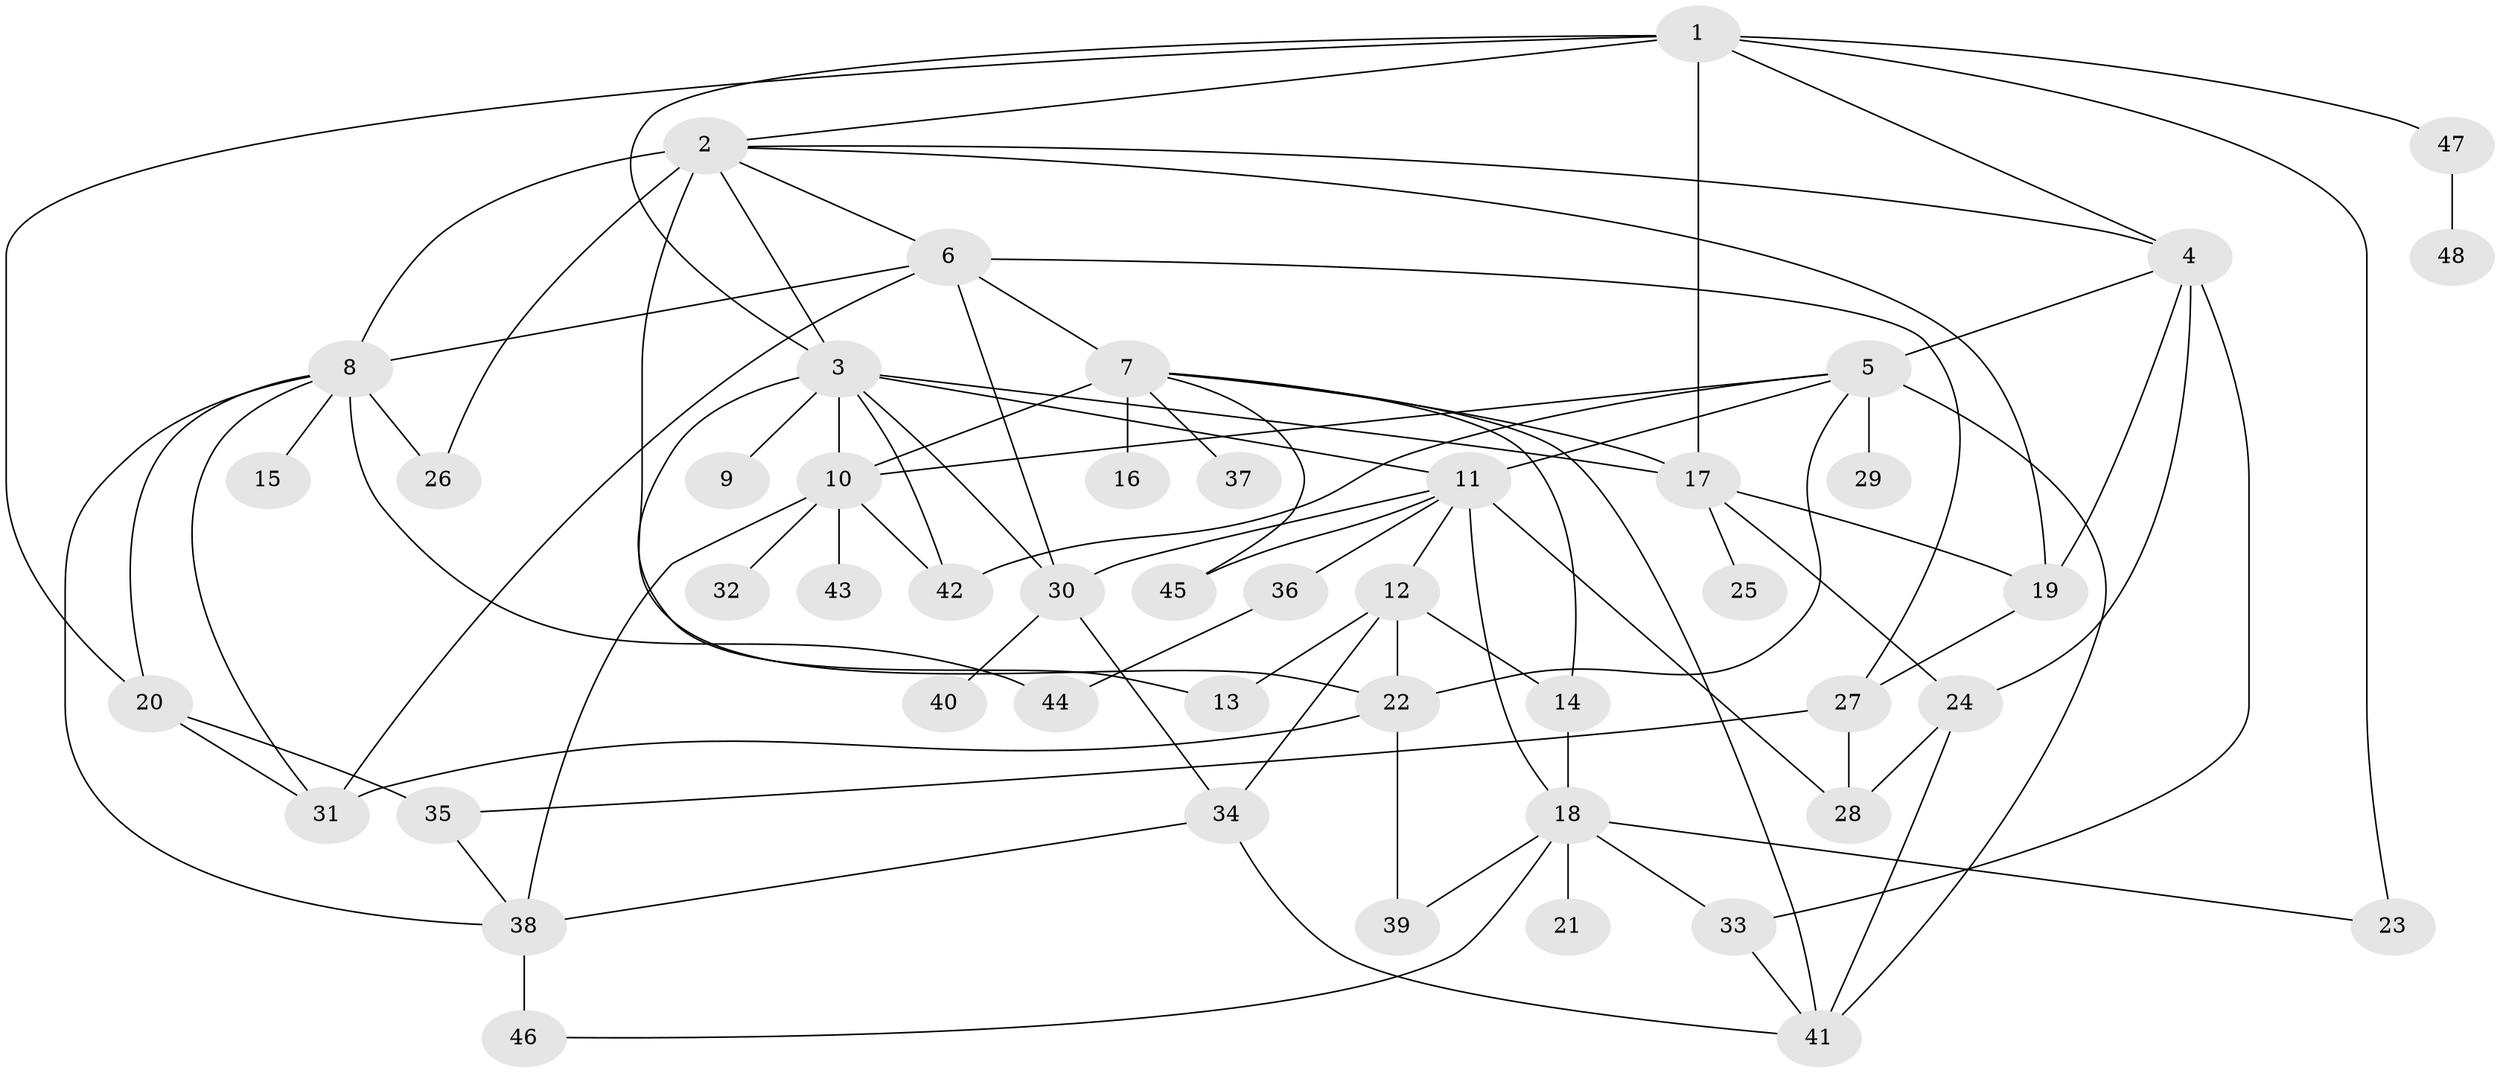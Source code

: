 // original degree distribution, {9: 0.00847457627118644, 11: 0.03389830508474576, 12: 0.03389830508474576, 8: 0.025423728813559324, 1: 0.5084745762711864, 2: 0.211864406779661, 5: 0.01694915254237288, 7: 0.025423728813559324, 4: 0.03389830508474576, 10: 0.00847457627118644, 6: 0.025423728813559324, 3: 0.06779661016949153}
// Generated by graph-tools (version 1.1) at 2025/50/03/04/25 22:50:34]
// undirected, 48 vertices, 90 edges
graph export_dot {
  node [color=gray90,style=filled];
  1;
  2;
  3;
  4;
  5;
  6;
  7;
  8;
  9;
  10;
  11;
  12;
  13;
  14;
  15;
  16;
  17;
  18;
  19;
  20;
  21;
  22;
  23;
  24;
  25;
  26;
  27;
  28;
  29;
  30;
  31;
  32;
  33;
  34;
  35;
  36;
  37;
  38;
  39;
  40;
  41;
  42;
  43;
  44;
  45;
  46;
  47;
  48;
  1 -- 2 [weight=1.0];
  1 -- 3 [weight=1.0];
  1 -- 4 [weight=1.0];
  1 -- 17 [weight=1.0];
  1 -- 20 [weight=1.0];
  1 -- 23 [weight=1.0];
  1 -- 47 [weight=1.0];
  2 -- 3 [weight=1.0];
  2 -- 4 [weight=1.0];
  2 -- 6 [weight=1.0];
  2 -- 8 [weight=1.0];
  2 -- 19 [weight=1.0];
  2 -- 22 [weight=1.0];
  2 -- 26 [weight=3.0];
  3 -- 9 [weight=1.0];
  3 -- 10 [weight=1.0];
  3 -- 11 [weight=1.0];
  3 -- 13 [weight=1.0];
  3 -- 17 [weight=1.0];
  3 -- 30 [weight=1.0];
  3 -- 42 [weight=1.0];
  4 -- 5 [weight=1.0];
  4 -- 19 [weight=1.0];
  4 -- 24 [weight=1.0];
  4 -- 33 [weight=4.0];
  5 -- 10 [weight=1.0];
  5 -- 11 [weight=1.0];
  5 -- 22 [weight=1.0];
  5 -- 29 [weight=3.0];
  5 -- 41 [weight=1.0];
  5 -- 42 [weight=1.0];
  6 -- 7 [weight=1.0];
  6 -- 8 [weight=1.0];
  6 -- 27 [weight=1.0];
  6 -- 30 [weight=1.0];
  6 -- 31 [weight=1.0];
  7 -- 10 [weight=1.0];
  7 -- 14 [weight=1.0];
  7 -- 16 [weight=4.0];
  7 -- 17 [weight=1.0];
  7 -- 37 [weight=1.0];
  7 -- 41 [weight=1.0];
  7 -- 45 [weight=1.0];
  8 -- 15 [weight=1.0];
  8 -- 20 [weight=1.0];
  8 -- 26 [weight=2.0];
  8 -- 31 [weight=1.0];
  8 -- 38 [weight=1.0];
  8 -- 44 [weight=1.0];
  10 -- 32 [weight=2.0];
  10 -- 38 [weight=1.0];
  10 -- 42 [weight=1.0];
  10 -- 43 [weight=1.0];
  11 -- 12 [weight=1.0];
  11 -- 18 [weight=1.0];
  11 -- 28 [weight=1.0];
  11 -- 30 [weight=1.0];
  11 -- 36 [weight=2.0];
  11 -- 45 [weight=1.0];
  12 -- 13 [weight=4.0];
  12 -- 14 [weight=1.0];
  12 -- 22 [weight=1.0];
  12 -- 34 [weight=1.0];
  14 -- 18 [weight=1.0];
  17 -- 19 [weight=1.0];
  17 -- 24 [weight=1.0];
  17 -- 25 [weight=3.0];
  18 -- 21 [weight=2.0];
  18 -- 23 [weight=1.0];
  18 -- 33 [weight=1.0];
  18 -- 39 [weight=1.0];
  18 -- 46 [weight=1.0];
  19 -- 27 [weight=1.0];
  20 -- 31 [weight=1.0];
  20 -- 35 [weight=1.0];
  22 -- 31 [weight=3.0];
  22 -- 39 [weight=1.0];
  24 -- 28 [weight=1.0];
  24 -- 41 [weight=1.0];
  27 -- 28 [weight=6.0];
  27 -- 35 [weight=1.0];
  30 -- 34 [weight=1.0];
  30 -- 40 [weight=1.0];
  33 -- 41 [weight=1.0];
  34 -- 38 [weight=1.0];
  34 -- 41 [weight=1.0];
  35 -- 38 [weight=1.0];
  36 -- 44 [weight=1.0];
  38 -- 46 [weight=2.0];
  47 -- 48 [weight=1.0];
}
